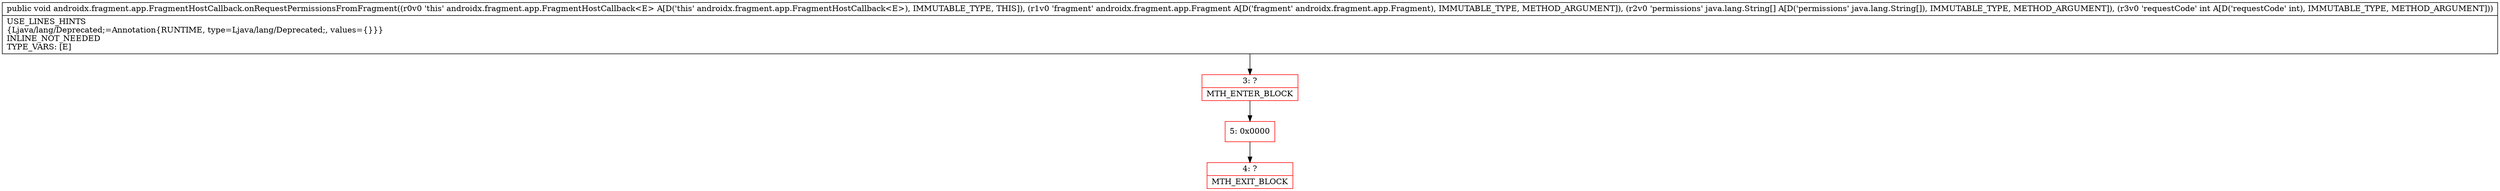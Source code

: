 digraph "CFG forandroidx.fragment.app.FragmentHostCallback.onRequestPermissionsFromFragment(Landroidx\/fragment\/app\/Fragment;[Ljava\/lang\/String;I)V" {
subgraph cluster_Region_1547202302 {
label = "R(0)";
node [shape=record,color=blue];
}
Node_3 [shape=record,color=red,label="{3\:\ ?|MTH_ENTER_BLOCK\l}"];
Node_5 [shape=record,color=red,label="{5\:\ 0x0000}"];
Node_4 [shape=record,color=red,label="{4\:\ ?|MTH_EXIT_BLOCK\l}"];
MethodNode[shape=record,label="{public void androidx.fragment.app.FragmentHostCallback.onRequestPermissionsFromFragment((r0v0 'this' androidx.fragment.app.FragmentHostCallback\<E\> A[D('this' androidx.fragment.app.FragmentHostCallback\<E\>), IMMUTABLE_TYPE, THIS]), (r1v0 'fragment' androidx.fragment.app.Fragment A[D('fragment' androidx.fragment.app.Fragment), IMMUTABLE_TYPE, METHOD_ARGUMENT]), (r2v0 'permissions' java.lang.String[] A[D('permissions' java.lang.String[]), IMMUTABLE_TYPE, METHOD_ARGUMENT]), (r3v0 'requestCode' int A[D('requestCode' int), IMMUTABLE_TYPE, METHOD_ARGUMENT]))  | USE_LINES_HINTS\l\{Ljava\/lang\/Deprecated;=Annotation\{RUNTIME, type=Ljava\/lang\/Deprecated;, values=\{\}\}\}\lINLINE_NOT_NEEDED\lTYPE_VARS: [E]\l}"];
MethodNode -> Node_3;Node_3 -> Node_5;
Node_5 -> Node_4;
}

